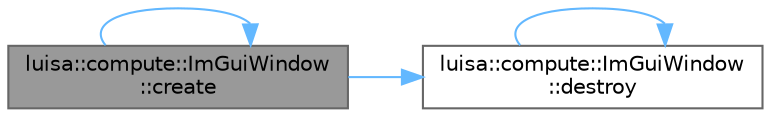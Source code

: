 digraph "luisa::compute::ImGuiWindow::create"
{
 // LATEX_PDF_SIZE
  bgcolor="transparent";
  edge [fontname=Helvetica,fontsize=10,labelfontname=Helvetica,labelfontsize=10];
  node [fontname=Helvetica,fontsize=10,shape=box,height=0.2,width=0.4];
  rankdir="LR";
  Node1 [id="Node000001",label="luisa::compute::ImGuiWindow\l::create",height=0.2,width=0.4,color="gray40", fillcolor="grey60", style="filled", fontcolor="black",tooltip=" "];
  Node1 -> Node1 [id="edge1_Node000001_Node000001",color="steelblue1",style="solid",tooltip=" "];
  Node1 -> Node2 [id="edge2_Node000001_Node000002",color="steelblue1",style="solid",tooltip=" "];
  Node2 [id="Node000002",label="luisa::compute::ImGuiWindow\l::destroy",height=0.2,width=0.4,color="grey40", fillcolor="white", style="filled",URL="$classluisa_1_1compute_1_1_im_gui_window.html#a4187e8fe7c267e61fd574f41214a4594",tooltip=" "];
  Node2 -> Node2 [id="edge3_Node000002_Node000002",color="steelblue1",style="solid",tooltip=" "];
}
